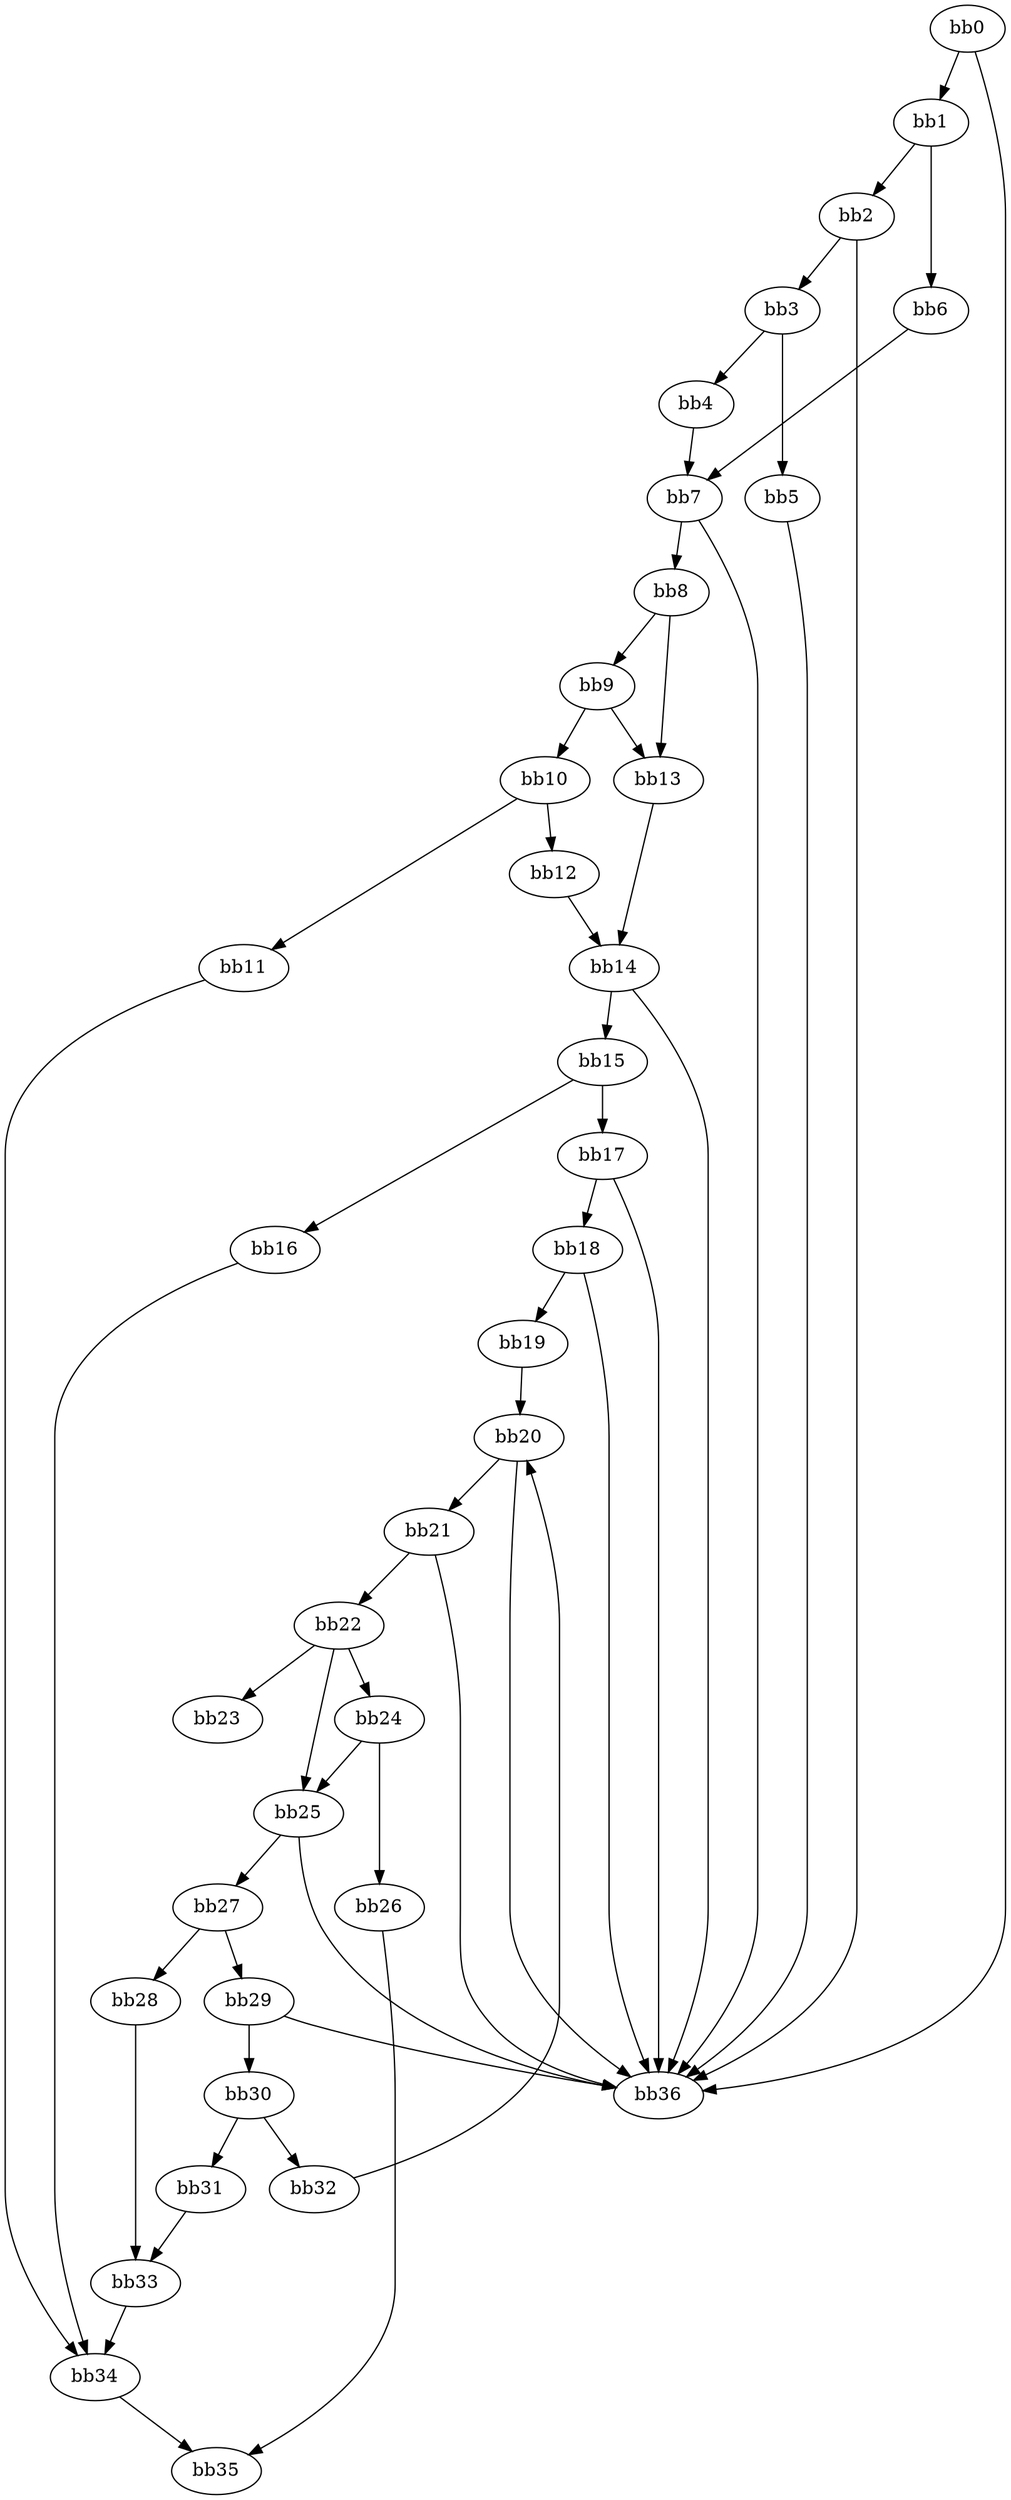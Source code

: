 digraph {
    0 [ label = "bb0\l" ]
    1 [ label = "bb1\l" ]
    2 [ label = "bb2\l" ]
    3 [ label = "bb3\l" ]
    4 [ label = "bb4\l" ]
    5 [ label = "bb5\l" ]
    6 [ label = "bb6\l" ]
    7 [ label = "bb7\l" ]
    8 [ label = "bb8\l" ]
    9 [ label = "bb9\l" ]
    10 [ label = "bb10\l" ]
    11 [ label = "bb11\l" ]
    12 [ label = "bb12\l" ]
    13 [ label = "bb13\l" ]
    14 [ label = "bb14\l" ]
    15 [ label = "bb15\l" ]
    16 [ label = "bb16\l" ]
    17 [ label = "bb17\l" ]
    18 [ label = "bb18\l" ]
    19 [ label = "bb19\l" ]
    20 [ label = "bb20\l" ]
    21 [ label = "bb21\l" ]
    22 [ label = "bb22\l" ]
    23 [ label = "bb23\l" ]
    24 [ label = "bb24\l" ]
    25 [ label = "bb25\l" ]
    26 [ label = "bb26\l" ]
    27 [ label = "bb27\l" ]
    28 [ label = "bb28\l" ]
    29 [ label = "bb29\l" ]
    30 [ label = "bb30\l" ]
    31 [ label = "bb31\l" ]
    32 [ label = "bb32\l" ]
    33 [ label = "bb33\l" ]
    34 [ label = "bb34\l" ]
    35 [ label = "bb35\l" ]
    36 [ label = "bb36\l" ]
    0 -> 1 [ ]
    0 -> 36 [ ]
    1 -> 2 [ ]
    1 -> 6 [ ]
    2 -> 3 [ ]
    2 -> 36 [ ]
    3 -> 4 [ ]
    3 -> 5 [ ]
    4 -> 7 [ ]
    5 -> 36 [ ]
    6 -> 7 [ ]
    7 -> 8 [ ]
    7 -> 36 [ ]
    8 -> 9 [ ]
    8 -> 13 [ ]
    9 -> 10 [ ]
    9 -> 13 [ ]
    10 -> 11 [ ]
    10 -> 12 [ ]
    11 -> 34 [ ]
    12 -> 14 [ ]
    13 -> 14 [ ]
    14 -> 15 [ ]
    14 -> 36 [ ]
    15 -> 16 [ ]
    15 -> 17 [ ]
    16 -> 34 [ ]
    17 -> 18 [ ]
    17 -> 36 [ ]
    18 -> 19 [ ]
    18 -> 36 [ ]
    19 -> 20 [ ]
    20 -> 21 [ ]
    20 -> 36 [ ]
    21 -> 22 [ ]
    21 -> 36 [ ]
    22 -> 23 [ ]
    22 -> 24 [ ]
    22 -> 25 [ ]
    24 -> 25 [ ]
    24 -> 26 [ ]
    25 -> 27 [ ]
    25 -> 36 [ ]
    26 -> 35 [ ]
    27 -> 28 [ ]
    27 -> 29 [ ]
    28 -> 33 [ ]
    29 -> 30 [ ]
    29 -> 36 [ ]
    30 -> 31 [ ]
    30 -> 32 [ ]
    31 -> 33 [ ]
    32 -> 20 [ ]
    33 -> 34 [ ]
    34 -> 35 [ ]
}

